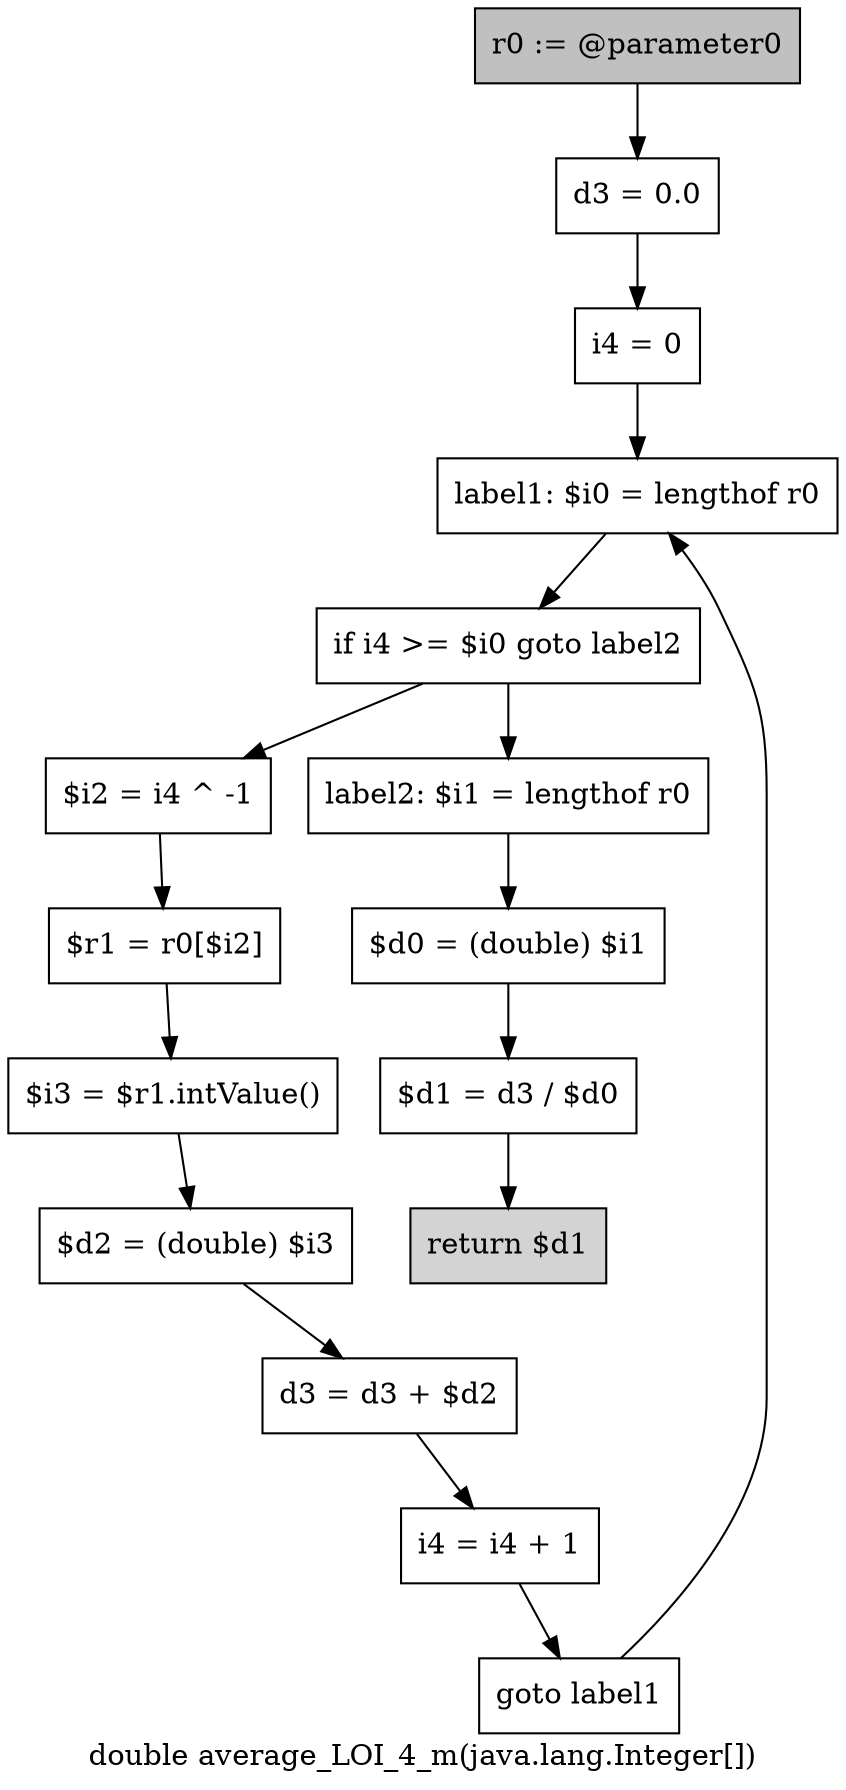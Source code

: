 digraph "double average_LOI_4_m(java.lang.Integer[])" {
    label="double average_LOI_4_m(java.lang.Integer[])";
    node [shape=box];
    "0" [style=filled,fillcolor=gray,label="r0 := @parameter0",];
    "1" [label="d3 = 0.0",];
    "0"->"1";
    "2" [label="i4 = 0",];
    "1"->"2";
    "3" [label="label1: $i0 = lengthof r0",];
    "2"->"3";
    "4" [label="if i4 >= $i0 goto label2",];
    "3"->"4";
    "5" [label="$i2 = i4 ^ -1",];
    "4"->"5";
    "12" [label="label2: $i1 = lengthof r0",];
    "4"->"12";
    "6" [label="$r1 = r0[$i2]",];
    "5"->"6";
    "7" [label="$i3 = $r1.intValue()",];
    "6"->"7";
    "8" [label="$d2 = (double) $i3",];
    "7"->"8";
    "9" [label="d3 = d3 + $d2",];
    "8"->"9";
    "10" [label="i4 = i4 + 1",];
    "9"->"10";
    "11" [label="goto label1",];
    "10"->"11";
    "11"->"3";
    "13" [label="$d0 = (double) $i1",];
    "12"->"13";
    "14" [label="$d1 = d3 / $d0",];
    "13"->"14";
    "15" [style=filled,fillcolor=lightgray,label="return $d1",];
    "14"->"15";
}
